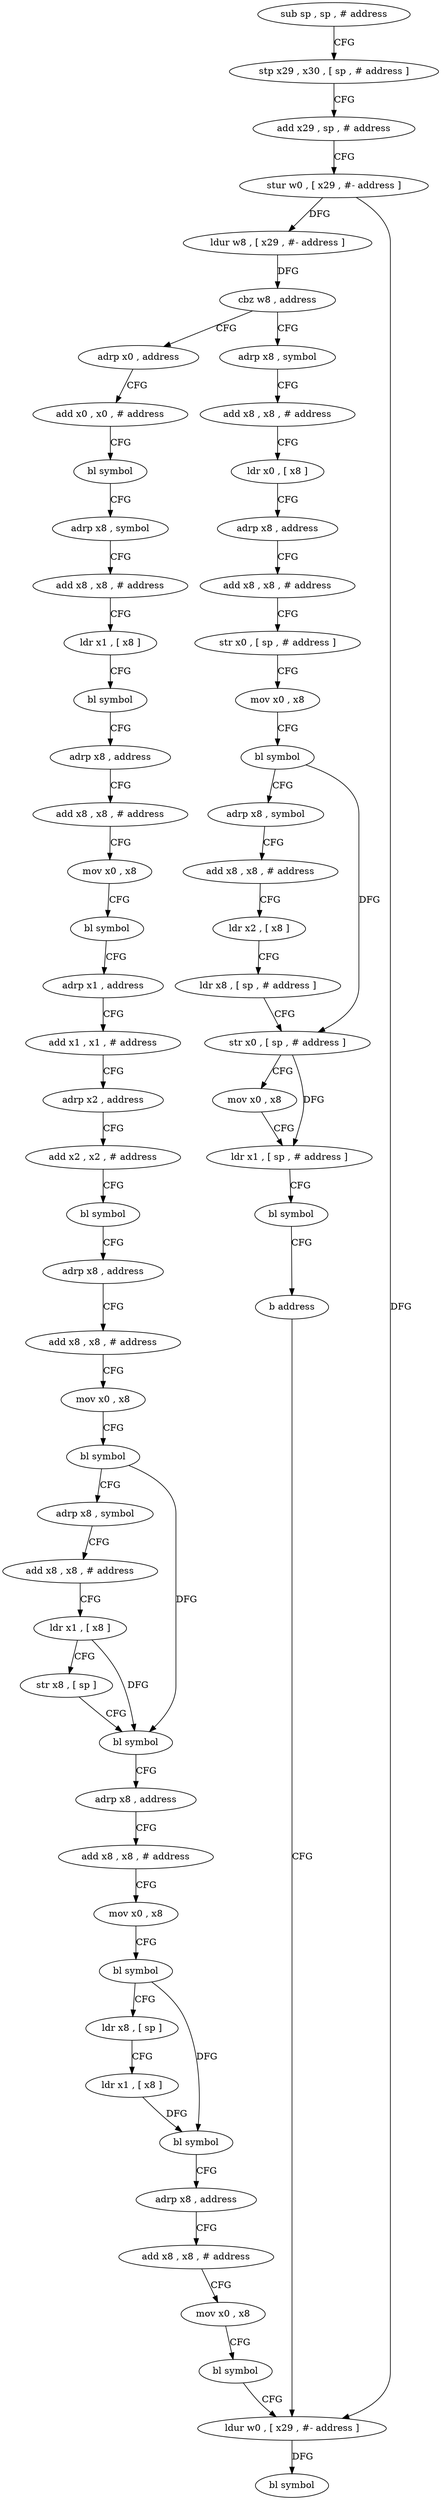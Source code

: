digraph "func" {
"4199884" [label = "sub sp , sp , # address" ]
"4199888" [label = "stp x29 , x30 , [ sp , # address ]" ]
"4199892" [label = "add x29 , sp , # address" ]
"4199896" [label = "stur w0 , [ x29 , #- address ]" ]
"4199900" [label = "ldur w8 , [ x29 , #- address ]" ]
"4199904" [label = "cbz w8 , address" ]
"4199976" [label = "adrp x0 , address" ]
"4199908" [label = "adrp x8 , symbol" ]
"4199980" [label = "add x0 , x0 , # address" ]
"4199984" [label = "bl symbol" ]
"4199988" [label = "adrp x8 , symbol" ]
"4199992" [label = "add x8 , x8 , # address" ]
"4199996" [label = "ldr x1 , [ x8 ]" ]
"4200000" [label = "bl symbol" ]
"4200004" [label = "adrp x8 , address" ]
"4200008" [label = "add x8 , x8 , # address" ]
"4200012" [label = "mov x0 , x8" ]
"4200016" [label = "bl symbol" ]
"4200020" [label = "adrp x1 , address" ]
"4200024" [label = "add x1 , x1 , # address" ]
"4200028" [label = "adrp x2 , address" ]
"4200032" [label = "add x2 , x2 , # address" ]
"4200036" [label = "bl symbol" ]
"4200040" [label = "adrp x8 , address" ]
"4200044" [label = "add x8 , x8 , # address" ]
"4200048" [label = "mov x0 , x8" ]
"4200052" [label = "bl symbol" ]
"4200056" [label = "adrp x8 , symbol" ]
"4200060" [label = "add x8 , x8 , # address" ]
"4200064" [label = "ldr x1 , [ x8 ]" ]
"4200068" [label = "str x8 , [ sp ]" ]
"4200072" [label = "bl symbol" ]
"4200076" [label = "adrp x8 , address" ]
"4200080" [label = "add x8 , x8 , # address" ]
"4200084" [label = "mov x0 , x8" ]
"4200088" [label = "bl symbol" ]
"4200092" [label = "ldr x8 , [ sp ]" ]
"4200096" [label = "ldr x1 , [ x8 ]" ]
"4200100" [label = "bl symbol" ]
"4200104" [label = "adrp x8 , address" ]
"4200108" [label = "add x8 , x8 , # address" ]
"4200112" [label = "mov x0 , x8" ]
"4200116" [label = "bl symbol" ]
"4200120" [label = "ldur w0 , [ x29 , #- address ]" ]
"4199912" [label = "add x8 , x8 , # address" ]
"4199916" [label = "ldr x0 , [ x8 ]" ]
"4199920" [label = "adrp x8 , address" ]
"4199924" [label = "add x8 , x8 , # address" ]
"4199928" [label = "str x0 , [ sp , # address ]" ]
"4199932" [label = "mov x0 , x8" ]
"4199936" [label = "bl symbol" ]
"4199940" [label = "adrp x8 , symbol" ]
"4199944" [label = "add x8 , x8 , # address" ]
"4199948" [label = "ldr x2 , [ x8 ]" ]
"4199952" [label = "ldr x8 , [ sp , # address ]" ]
"4199956" [label = "str x0 , [ sp , # address ]" ]
"4199960" [label = "mov x0 , x8" ]
"4199964" [label = "ldr x1 , [ sp , # address ]" ]
"4199968" [label = "bl symbol" ]
"4199972" [label = "b address" ]
"4200124" [label = "bl symbol" ]
"4199884" -> "4199888" [ label = "CFG" ]
"4199888" -> "4199892" [ label = "CFG" ]
"4199892" -> "4199896" [ label = "CFG" ]
"4199896" -> "4199900" [ label = "DFG" ]
"4199896" -> "4200120" [ label = "DFG" ]
"4199900" -> "4199904" [ label = "DFG" ]
"4199904" -> "4199976" [ label = "CFG" ]
"4199904" -> "4199908" [ label = "CFG" ]
"4199976" -> "4199980" [ label = "CFG" ]
"4199908" -> "4199912" [ label = "CFG" ]
"4199980" -> "4199984" [ label = "CFG" ]
"4199984" -> "4199988" [ label = "CFG" ]
"4199988" -> "4199992" [ label = "CFG" ]
"4199992" -> "4199996" [ label = "CFG" ]
"4199996" -> "4200000" [ label = "CFG" ]
"4200000" -> "4200004" [ label = "CFG" ]
"4200004" -> "4200008" [ label = "CFG" ]
"4200008" -> "4200012" [ label = "CFG" ]
"4200012" -> "4200016" [ label = "CFG" ]
"4200016" -> "4200020" [ label = "CFG" ]
"4200020" -> "4200024" [ label = "CFG" ]
"4200024" -> "4200028" [ label = "CFG" ]
"4200028" -> "4200032" [ label = "CFG" ]
"4200032" -> "4200036" [ label = "CFG" ]
"4200036" -> "4200040" [ label = "CFG" ]
"4200040" -> "4200044" [ label = "CFG" ]
"4200044" -> "4200048" [ label = "CFG" ]
"4200048" -> "4200052" [ label = "CFG" ]
"4200052" -> "4200056" [ label = "CFG" ]
"4200052" -> "4200072" [ label = "DFG" ]
"4200056" -> "4200060" [ label = "CFG" ]
"4200060" -> "4200064" [ label = "CFG" ]
"4200064" -> "4200068" [ label = "CFG" ]
"4200064" -> "4200072" [ label = "DFG" ]
"4200068" -> "4200072" [ label = "CFG" ]
"4200072" -> "4200076" [ label = "CFG" ]
"4200076" -> "4200080" [ label = "CFG" ]
"4200080" -> "4200084" [ label = "CFG" ]
"4200084" -> "4200088" [ label = "CFG" ]
"4200088" -> "4200092" [ label = "CFG" ]
"4200088" -> "4200100" [ label = "DFG" ]
"4200092" -> "4200096" [ label = "CFG" ]
"4200096" -> "4200100" [ label = "DFG" ]
"4200100" -> "4200104" [ label = "CFG" ]
"4200104" -> "4200108" [ label = "CFG" ]
"4200108" -> "4200112" [ label = "CFG" ]
"4200112" -> "4200116" [ label = "CFG" ]
"4200116" -> "4200120" [ label = "CFG" ]
"4200120" -> "4200124" [ label = "DFG" ]
"4199912" -> "4199916" [ label = "CFG" ]
"4199916" -> "4199920" [ label = "CFG" ]
"4199920" -> "4199924" [ label = "CFG" ]
"4199924" -> "4199928" [ label = "CFG" ]
"4199928" -> "4199932" [ label = "CFG" ]
"4199932" -> "4199936" [ label = "CFG" ]
"4199936" -> "4199940" [ label = "CFG" ]
"4199936" -> "4199956" [ label = "DFG" ]
"4199940" -> "4199944" [ label = "CFG" ]
"4199944" -> "4199948" [ label = "CFG" ]
"4199948" -> "4199952" [ label = "CFG" ]
"4199952" -> "4199956" [ label = "CFG" ]
"4199956" -> "4199960" [ label = "CFG" ]
"4199956" -> "4199964" [ label = "DFG" ]
"4199960" -> "4199964" [ label = "CFG" ]
"4199964" -> "4199968" [ label = "CFG" ]
"4199968" -> "4199972" [ label = "CFG" ]
"4199972" -> "4200120" [ label = "CFG" ]
}
